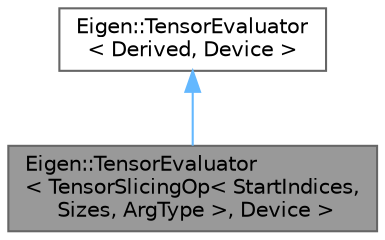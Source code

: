 digraph "Eigen::TensorEvaluator&lt; TensorSlicingOp&lt; StartIndices, Sizes, ArgType &gt;, Device &gt;"
{
 // LATEX_PDF_SIZE
  bgcolor="transparent";
  edge [fontname=Helvetica,fontsize=10,labelfontname=Helvetica,labelfontsize=10];
  node [fontname=Helvetica,fontsize=10,shape=box,height=0.2,width=0.4];
  Node1 [id="Node000001",label="Eigen::TensorEvaluator\l\< TensorSlicingOp\< StartIndices,\l Sizes, ArgType \>, Device \>",height=0.2,width=0.4,color="gray40", fillcolor="grey60", style="filled", fontcolor="black",tooltip=" "];
  Node2 -> Node1 [id="edge2_Node000001_Node000002",dir="back",color="steelblue1",style="solid",tooltip=" "];
  Node2 [id="Node000002",label="Eigen::TensorEvaluator\l\< Derived, Device \>",height=0.2,width=0.4,color="gray40", fillcolor="white", style="filled",URL="$struct_eigen_1_1_tensor_evaluator.html",tooltip="A cost model used to limit the number of threads used for evaluating tensor expression."];
}
